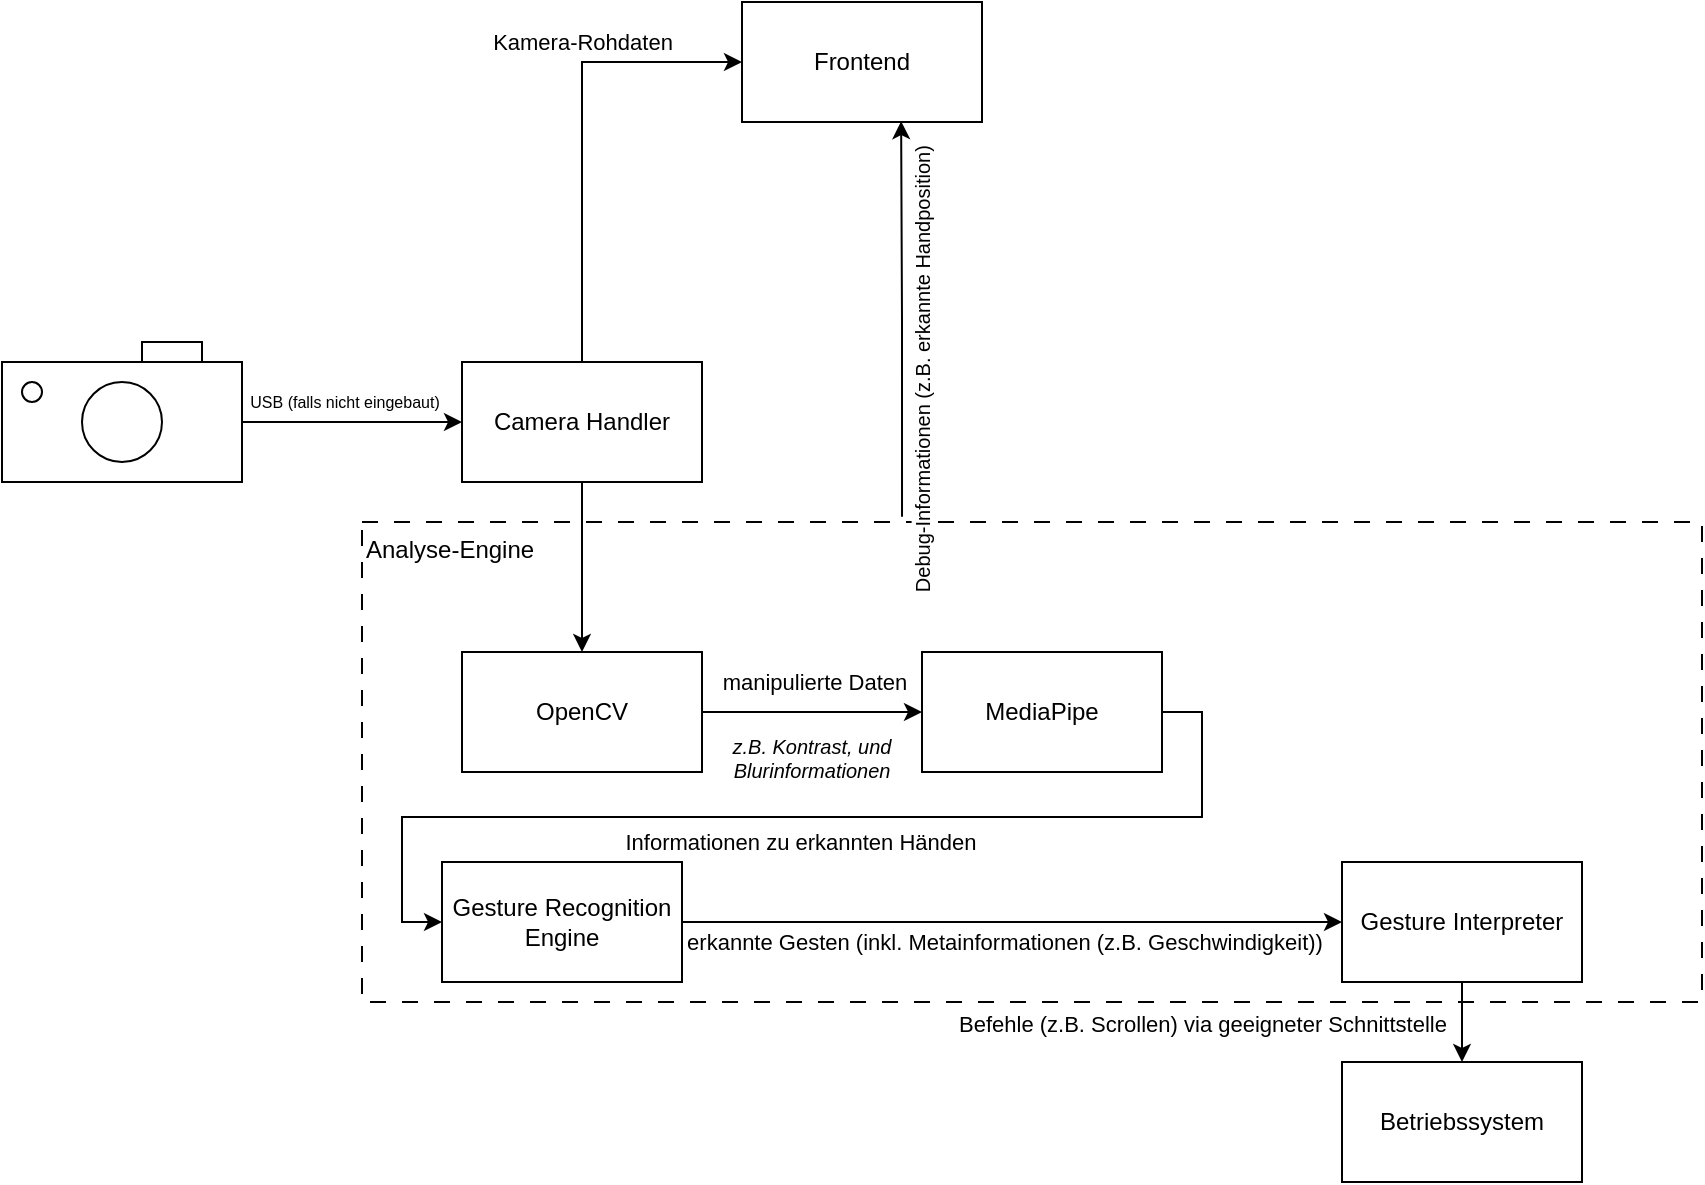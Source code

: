 <mxfile version="24.2.7" type="device">
  <diagram name="Page-1" id="h3aggZCf2jayRLg6D3Lx">
    <mxGraphModel dx="1185" dy="661" grid="1" gridSize="10" guides="1" tooltips="1" connect="1" arrows="1" fold="1" page="1" pageScale="1" pageWidth="850" pageHeight="1100" math="0" shadow="0">
      <root>
        <mxCell id="0" />
        <mxCell id="1" parent="0" />
        <mxCell id="5g-IkXWtI9sOoJd1yPif-7" style="edgeStyle=orthogonalEdgeStyle;rounded=0;orthogonalLoop=1;jettySize=auto;html=1;exitX=1;exitY=0.5;exitDx=0;exitDy=0;entryX=0;entryY=0.5;entryDx=0;entryDy=0;" edge="1" parent="1" source="5g-IkXWtI9sOoJd1yPif-1" target="5g-IkXWtI9sOoJd1yPif-5">
          <mxGeometry relative="1" as="geometry" />
        </mxCell>
        <mxCell id="5g-IkXWtI9sOoJd1yPif-8" value="&lt;div style=&quot;font-size: 8px;&quot;&gt;USB (falls nicht eingebaut)&lt;/div&gt;" style="edgeLabel;html=1;align=center;verticalAlign=middle;resizable=0;points=[];fontSize=8;" vertex="1" connectable="0" parent="5g-IkXWtI9sOoJd1yPif-7">
          <mxGeometry x="0.308" y="1" relative="1" as="geometry">
            <mxPoint x="-21" y="-9" as="offset" />
          </mxGeometry>
        </mxCell>
        <mxCell id="5g-IkXWtI9sOoJd1yPif-1" value="" style="rounded=0;whiteSpace=wrap;html=1;" vertex="1" parent="1">
          <mxGeometry y="220" width="120" height="60" as="geometry" />
        </mxCell>
        <mxCell id="5g-IkXWtI9sOoJd1yPif-2" value="" style="ellipse;whiteSpace=wrap;html=1;aspect=fixed;" vertex="1" parent="1">
          <mxGeometry x="40" y="230" width="40" height="40" as="geometry" />
        </mxCell>
        <mxCell id="5g-IkXWtI9sOoJd1yPif-3" value="" style="ellipse;whiteSpace=wrap;html=1;aspect=fixed;" vertex="1" parent="1">
          <mxGeometry x="10" y="230" width="10" height="10" as="geometry" />
        </mxCell>
        <mxCell id="5g-IkXWtI9sOoJd1yPif-4" value="" style="rounded=0;whiteSpace=wrap;html=1;" vertex="1" parent="1">
          <mxGeometry x="70" y="210" width="30" height="10" as="geometry" />
        </mxCell>
        <mxCell id="5g-IkXWtI9sOoJd1yPif-12" style="edgeStyle=orthogonalEdgeStyle;rounded=0;orthogonalLoop=1;jettySize=auto;html=1;exitX=0.5;exitY=0;exitDx=0;exitDy=0;entryX=0;entryY=0.5;entryDx=0;entryDy=0;" edge="1" parent="1" source="5g-IkXWtI9sOoJd1yPif-5" target="5g-IkXWtI9sOoJd1yPif-9">
          <mxGeometry relative="1" as="geometry" />
        </mxCell>
        <mxCell id="5g-IkXWtI9sOoJd1yPif-13" value="Kamera-Rohdaten" style="edgeLabel;html=1;align=center;verticalAlign=middle;resizable=0;points=[];" vertex="1" connectable="0" parent="5g-IkXWtI9sOoJd1yPif-12">
          <mxGeometry x="0.415" y="2" relative="1" as="geometry">
            <mxPoint x="-13" y="-8" as="offset" />
          </mxGeometry>
        </mxCell>
        <mxCell id="5g-IkXWtI9sOoJd1yPif-16" style="edgeStyle=orthogonalEdgeStyle;rounded=0;orthogonalLoop=1;jettySize=auto;html=1;exitX=0.5;exitY=1;exitDx=0;exitDy=0;entryX=0.5;entryY=0;entryDx=0;entryDy=0;" edge="1" parent="1" source="5g-IkXWtI9sOoJd1yPif-5" target="5g-IkXWtI9sOoJd1yPif-15">
          <mxGeometry relative="1" as="geometry" />
        </mxCell>
        <mxCell id="5g-IkXWtI9sOoJd1yPif-5" value="&lt;div&gt;Camera Handler&lt;/div&gt;" style="rounded=0;whiteSpace=wrap;html=1;" vertex="1" parent="1">
          <mxGeometry x="230" y="220" width="120" height="60" as="geometry" />
        </mxCell>
        <mxCell id="5g-IkXWtI9sOoJd1yPif-9" value="Frontend" style="rounded=0;whiteSpace=wrap;html=1;" vertex="1" parent="1">
          <mxGeometry x="370" y="40" width="120" height="60" as="geometry" />
        </mxCell>
        <mxCell id="5g-IkXWtI9sOoJd1yPif-14" value="Analyse-Engine" style="rounded=0;whiteSpace=wrap;html=1;dashed=1;dashPattern=8 8;fillColor=none;align=left;verticalAlign=top;" vertex="1" parent="1">
          <mxGeometry x="180" y="300" width="670" height="240" as="geometry" />
        </mxCell>
        <mxCell id="5g-IkXWtI9sOoJd1yPif-20" style="edgeStyle=orthogonalEdgeStyle;rounded=0;orthogonalLoop=1;jettySize=auto;html=1;exitX=1;exitY=0.5;exitDx=0;exitDy=0;entryX=0;entryY=0.5;entryDx=0;entryDy=0;" edge="1" parent="1" source="5g-IkXWtI9sOoJd1yPif-15" target="5g-IkXWtI9sOoJd1yPif-19">
          <mxGeometry relative="1" as="geometry" />
        </mxCell>
        <mxCell id="5g-IkXWtI9sOoJd1yPif-21" value="manipulierte Daten" style="edgeLabel;html=1;align=center;verticalAlign=middle;resizable=0;points=[];" vertex="1" connectable="0" parent="5g-IkXWtI9sOoJd1yPif-20">
          <mxGeometry x="0.006" relative="1" as="geometry">
            <mxPoint y="-15" as="offset" />
          </mxGeometry>
        </mxCell>
        <mxCell id="5g-IkXWtI9sOoJd1yPif-15" value="&lt;div&gt;OpenCV&lt;/div&gt;" style="rounded=0;whiteSpace=wrap;html=1;" vertex="1" parent="1">
          <mxGeometry x="230" y="365" width="120" height="60" as="geometry" />
        </mxCell>
        <mxCell id="5g-IkXWtI9sOoJd1yPif-17" style="edgeStyle=orthogonalEdgeStyle;rounded=0;orthogonalLoop=1;jettySize=auto;html=1;exitX=0.403;exitY=-0.011;exitDx=0;exitDy=0;entryX=0.663;entryY=0.993;entryDx=0;entryDy=0;entryPerimeter=0;exitPerimeter=0;" edge="1" parent="1" source="5g-IkXWtI9sOoJd1yPif-14" target="5g-IkXWtI9sOoJd1yPif-9">
          <mxGeometry relative="1" as="geometry" />
        </mxCell>
        <mxCell id="5g-IkXWtI9sOoJd1yPif-18" value="Debug-Informationen (z.B. erkannte Handposition)" style="edgeLabel;html=1;align=center;verticalAlign=middle;resizable=0;points=[];horizontal=0;fontSize=10;" vertex="1" connectable="0" parent="5g-IkXWtI9sOoJd1yPif-17">
          <mxGeometry x="0.783" y="1" relative="1" as="geometry">
            <mxPoint x="11" y="103" as="offset" />
          </mxGeometry>
        </mxCell>
        <mxCell id="5g-IkXWtI9sOoJd1yPif-24" style="edgeStyle=orthogonalEdgeStyle;rounded=0;orthogonalLoop=1;jettySize=auto;html=1;exitX=1;exitY=0.5;exitDx=0;exitDy=0;entryX=0;entryY=0.5;entryDx=0;entryDy=0;" edge="1" parent="1" source="5g-IkXWtI9sOoJd1yPif-19" target="5g-IkXWtI9sOoJd1yPif-23">
          <mxGeometry relative="1" as="geometry" />
        </mxCell>
        <mxCell id="5g-IkXWtI9sOoJd1yPif-25" value="Informationen zu erkannten Händen" style="edgeLabel;html=1;align=center;verticalAlign=middle;resizable=0;points=[];fontSize=11;" vertex="1" connectable="0" parent="5g-IkXWtI9sOoJd1yPif-24">
          <mxGeometry x="0.004" relative="1" as="geometry">
            <mxPoint y="12" as="offset" />
          </mxGeometry>
        </mxCell>
        <mxCell id="5g-IkXWtI9sOoJd1yPif-19" value="MediaPipe" style="rounded=0;whiteSpace=wrap;html=1;" vertex="1" parent="1">
          <mxGeometry x="460" y="365" width="120" height="60" as="geometry" />
        </mxCell>
        <mxCell id="5g-IkXWtI9sOoJd1yPif-22" value="z.B. Kontrast, und Blurinformationen" style="text;html=1;align=center;verticalAlign=middle;whiteSpace=wrap;rounded=0;fontSize=10;fontStyle=2" vertex="1" parent="1">
          <mxGeometry x="360" y="395" width="90" height="45" as="geometry" />
        </mxCell>
        <mxCell id="5g-IkXWtI9sOoJd1yPif-28" value="" style="edgeStyle=orthogonalEdgeStyle;rounded=0;orthogonalLoop=1;jettySize=auto;html=1;" edge="1" parent="1" source="5g-IkXWtI9sOoJd1yPif-23" target="5g-IkXWtI9sOoJd1yPif-27">
          <mxGeometry relative="1" as="geometry" />
        </mxCell>
        <mxCell id="5g-IkXWtI9sOoJd1yPif-29" value="erkannte Gesten (inkl. Metainformationen (z.B. Geschwindigkeit))" style="edgeLabel;html=1;align=center;verticalAlign=middle;resizable=0;points=[];" vertex="1" connectable="0" parent="5g-IkXWtI9sOoJd1yPif-28">
          <mxGeometry x="0.175" y="-1" relative="1" as="geometry">
            <mxPoint x="-33" y="9" as="offset" />
          </mxGeometry>
        </mxCell>
        <mxCell id="5g-IkXWtI9sOoJd1yPif-23" value="Gesture Recognition Engine" style="rounded=0;whiteSpace=wrap;html=1;" vertex="1" parent="1">
          <mxGeometry x="220" y="470" width="120" height="60" as="geometry" />
        </mxCell>
        <mxCell id="5g-IkXWtI9sOoJd1yPif-31" value="" style="edgeStyle=orthogonalEdgeStyle;rounded=0;orthogonalLoop=1;jettySize=auto;html=1;" edge="1" parent="1" source="5g-IkXWtI9sOoJd1yPif-27" target="5g-IkXWtI9sOoJd1yPif-30">
          <mxGeometry relative="1" as="geometry" />
        </mxCell>
        <mxCell id="5g-IkXWtI9sOoJd1yPif-32" value="Befehle (z.B. Scrollen) via geeigneter Schnittstelle" style="edgeLabel;html=1;align=center;verticalAlign=middle;resizable=0;points=[];" vertex="1" connectable="0" parent="5g-IkXWtI9sOoJd1yPif-31">
          <mxGeometry x="-0.079" y="1" relative="1" as="geometry">
            <mxPoint x="-131" y="2" as="offset" />
          </mxGeometry>
        </mxCell>
        <mxCell id="5g-IkXWtI9sOoJd1yPif-27" value="Gesture Interpreter" style="whiteSpace=wrap;html=1;rounded=0;" vertex="1" parent="1">
          <mxGeometry x="670" y="470" width="120" height="60" as="geometry" />
        </mxCell>
        <mxCell id="5g-IkXWtI9sOoJd1yPif-30" value="Betriebssystem" style="whiteSpace=wrap;html=1;rounded=0;" vertex="1" parent="1">
          <mxGeometry x="670" y="570" width="120" height="60" as="geometry" />
        </mxCell>
      </root>
    </mxGraphModel>
  </diagram>
</mxfile>
